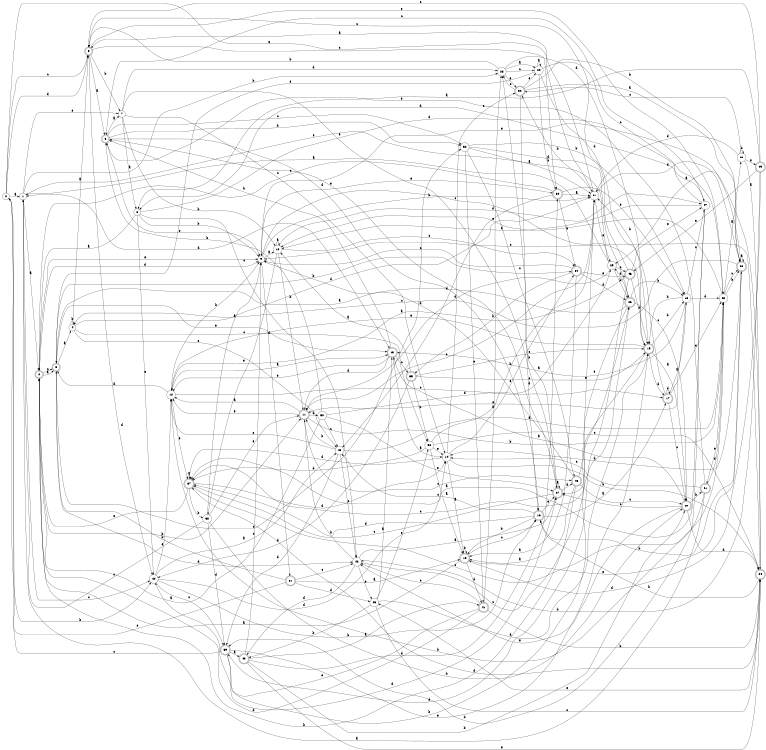 digraph n43_9 {
__start0 [label="" shape="none"];

rankdir=LR;
size="8,5";

s0 [style="filled", color="black", fillcolor="white" shape="circle", label="0"];
s1 [style="filled", color="black", fillcolor="white" shape="circle", label="1"];
s2 [style="rounded,filled", color="black", fillcolor="white" shape="doublecircle", label="2"];
s3 [style="rounded,filled", color="black", fillcolor="white" shape="doublecircle", label="3"];
s4 [style="filled", color="black", fillcolor="white" shape="circle", label="4"];
s5 [style="rounded,filled", color="black", fillcolor="white" shape="doublecircle", label="5"];
s6 [style="rounded,filled", color="black", fillcolor="white" shape="doublecircle", label="6"];
s7 [style="filled", color="black", fillcolor="white" shape="circle", label="7"];
s8 [style="filled", color="black", fillcolor="white" shape="circle", label="8"];
s9 [style="filled", color="black", fillcolor="white" shape="circle", label="9"];
s10 [style="filled", color="black", fillcolor="white" shape="circle", label="10"];
s11 [style="rounded,filled", color="black", fillcolor="white" shape="doublecircle", label="11"];
s12 [style="filled", color="black", fillcolor="white" shape="circle", label="12"];
s13 [style="rounded,filled", color="black", fillcolor="white" shape="doublecircle", label="13"];
s14 [style="filled", color="black", fillcolor="white" shape="circle", label="14"];
s15 [style="rounded,filled", color="black", fillcolor="white" shape="doublecircle", label="15"];
s16 [style="rounded,filled", color="black", fillcolor="white" shape="doublecircle", label="16"];
s17 [style="rounded,filled", color="black", fillcolor="white" shape="doublecircle", label="17"];
s18 [style="filled", color="black", fillcolor="white" shape="circle", label="18"];
s19 [style="rounded,filled", color="black", fillcolor="white" shape="doublecircle", label="19"];
s20 [style="rounded,filled", color="black", fillcolor="white" shape="doublecircle", label="20"];
s21 [style="rounded,filled", color="black", fillcolor="white" shape="doublecircle", label="21"];
s22 [style="filled", color="black", fillcolor="white" shape="circle", label="22"];
s23 [style="filled", color="black", fillcolor="white" shape="circle", label="23"];
s24 [style="rounded,filled", color="black", fillcolor="white" shape="doublecircle", label="24"];
s25 [style="filled", color="black", fillcolor="white" shape="circle", label="25"];
s26 [style="rounded,filled", color="black", fillcolor="white" shape="doublecircle", label="26"];
s27 [style="rounded,filled", color="black", fillcolor="white" shape="doublecircle", label="27"];
s28 [style="filled", color="black", fillcolor="white" shape="circle", label="28"];
s29 [style="filled", color="black", fillcolor="white" shape="circle", label="29"];
s30 [style="rounded,filled", color="black", fillcolor="white" shape="doublecircle", label="30"];
s31 [style="filled", color="black", fillcolor="white" shape="circle", label="31"];
s32 [style="rounded,filled", color="black", fillcolor="white" shape="doublecircle", label="32"];
s33 [style="rounded,filled", color="black", fillcolor="white" shape="doublecircle", label="33"];
s34 [style="rounded,filled", color="black", fillcolor="white" shape="doublecircle", label="34"];
s35 [style="rounded,filled", color="black", fillcolor="white" shape="doublecircle", label="35"];
s36 [style="filled", color="black", fillcolor="white" shape="circle", label="36"];
s37 [style="rounded,filled", color="black", fillcolor="white" shape="doublecircle", label="37"];
s38 [style="filled", color="black", fillcolor="white" shape="circle", label="38"];
s39 [style="rounded,filled", color="black", fillcolor="white" shape="doublecircle", label="39"];
s40 [style="rounded,filled", color="black", fillcolor="white" shape="doublecircle", label="40"];
s41 [style="rounded,filled", color="black", fillcolor="white" shape="doublecircle", label="41"];
s42 [style="filled", color="black", fillcolor="white" shape="circle", label="42"];
s43 [style="filled", color="black", fillcolor="white" shape="circle", label="43"];
s44 [style="filled", color="black", fillcolor="white" shape="circle", label="44"];
s45 [style="filled", color="black", fillcolor="white" shape="circle", label="45"];
s46 [style="rounded,filled", color="black", fillcolor="white" shape="doublecircle", label="46"];
s47 [style="filled", color="black", fillcolor="white" shape="circle", label="47"];
s48 [style="rounded,filled", color="black", fillcolor="white" shape="doublecircle", label="48"];
s49 [style="rounded,filled", color="black", fillcolor="white" shape="doublecircle", label="49"];
s50 [style="filled", color="black", fillcolor="white" shape="circle", label="50"];
s51 [style="rounded,filled", color="black", fillcolor="white" shape="doublecircle", label="51"];
s52 [style="filled", color="black", fillcolor="white" shape="circle", label="52"];
s0 -> s1 [label="a"];
s0 -> s44 [label="b"];
s0 -> s5 [label="c"];
s0 -> s5 [label="d"];
s0 -> s30 [label="e"];
s1 -> s2 [label="a"];
s1 -> s28 [label="b"];
s1 -> s44 [label="c"];
s1 -> s13 [label="d"];
s1 -> s7 [label="e"];
s2 -> s3 [label="a"];
s2 -> s11 [label="b"];
s2 -> s3 [label="c"];
s2 -> s9 [label="d"];
s2 -> s9 [label="e"];
s3 -> s4 [label="a"];
s3 -> s34 [label="b"];
s3 -> s52 [label="c"];
s3 -> s42 [label="d"];
s3 -> s13 [label="e"];
s4 -> s5 [label="a"];
s4 -> s4 [label="b"];
s4 -> s36 [label="c"];
s4 -> s31 [label="d"];
s4 -> s45 [label="e"];
s5 -> s6 [label="a"];
s5 -> s7 [label="b"];
s5 -> s31 [label="c"];
s5 -> s44 [label="d"];
s5 -> s22 [label="e"];
s6 -> s7 [label="a"];
s6 -> s52 [label="b"];
s6 -> s52 [label="c"];
s6 -> s16 [label="d"];
s6 -> s9 [label="e"];
s7 -> s8 [label="a"];
s7 -> s10 [label="b"];
s7 -> s14 [label="c"];
s7 -> s28 [label="d"];
s7 -> s27 [label="e"];
s8 -> s2 [label="a"];
s8 -> s9 [label="b"];
s8 -> s42 [label="c"];
s8 -> s22 [label="d"];
s8 -> s44 [label="e"];
s9 -> s10 [label="a"];
s9 -> s31 [label="b"];
s9 -> s19 [label="c"];
s9 -> s51 [label="d"];
s9 -> s30 [label="e"];
s10 -> s10 [label="a"];
s10 -> s11 [label="b"];
s10 -> s34 [label="c"];
s10 -> s47 [label="d"];
s10 -> s38 [label="e"];
s11 -> s12 [label="a"];
s11 -> s22 [label="b"];
s11 -> s48 [label="c"];
s11 -> s50 [label="d"];
s11 -> s12 [label="e"];
s12 -> s13 [label="a"];
s12 -> s9 [label="b"];
s12 -> s17 [label="c"];
s12 -> s3 [label="d"];
s12 -> s37 [label="e"];
s13 -> s14 [label="a"];
s13 -> s6 [label="b"];
s13 -> s35 [label="c"];
s13 -> s11 [label="d"];
s13 -> s12 [label="e"];
s14 -> s15 [label="a"];
s14 -> s24 [label="b"];
s14 -> s32 [label="c"];
s14 -> s37 [label="d"];
s14 -> s34 [label="e"];
s15 -> s2 [label="a"];
s15 -> s15 [label="b"];
s15 -> s16 [label="c"];
s15 -> s41 [label="d"];
s15 -> s33 [label="e"];
s16 -> s17 [label="a"];
s16 -> s15 [label="b"];
s16 -> s45 [label="c"];
s16 -> s37 [label="d"];
s16 -> s27 [label="e"];
s17 -> s18 [label="a"];
s17 -> s31 [label="b"];
s17 -> s20 [label="c"];
s17 -> s17 [label="d"];
s17 -> s22 [label="e"];
s18 -> s13 [label="a"];
s18 -> s19 [label="b"];
s18 -> s47 [label="c"];
s18 -> s22 [label="d"];
s18 -> s11 [label="e"];
s19 -> s20 [label="a"];
s19 -> s18 [label="b"];
s19 -> s37 [label="c"];
s19 -> s17 [label="d"];
s19 -> s12 [label="e"];
s20 -> s13 [label="a"];
s20 -> s21 [label="b"];
s20 -> s27 [label="c"];
s20 -> s24 [label="d"];
s20 -> s42 [label="e"];
s21 -> s1 [label="a"];
s21 -> s12 [label="b"];
s21 -> s14 [label="c"];
s21 -> s22 [label="d"];
s21 -> s6 [label="e"];
s22 -> s23 [label="a"];
s22 -> s33 [label="b"];
s22 -> s33 [label="c"];
s22 -> s10 [label="d"];
s22 -> s21 [label="e"];
s23 -> s24 [label="a"];
s23 -> s23 [label="b"];
s23 -> s32 [label="c"];
s23 -> s31 [label="d"];
s23 -> s49 [label="e"];
s24 -> s25 [label="a"];
s24 -> s16 [label="b"];
s24 -> s9 [label="c"];
s24 -> s37 [label="d"];
s24 -> s43 [label="e"];
s25 -> s1 [label="a"];
s25 -> s26 [label="b"];
s25 -> s46 [label="c"];
s25 -> s11 [label="d"];
s25 -> s1 [label="e"];
s26 -> s3 [label="a"];
s26 -> s18 [label="b"];
s26 -> s20 [label="c"];
s26 -> s25 [label="d"];
s26 -> s27 [label="e"];
s27 -> s27 [label="a"];
s27 -> s28 [label="b"];
s27 -> s37 [label="c"];
s27 -> s48 [label="d"];
s27 -> s6 [label="e"];
s28 -> s29 [label="a"];
s28 -> s5 [label="b"];
s28 -> s29 [label="c"];
s28 -> s19 [label="d"];
s28 -> s32 [label="e"];
s29 -> s29 [label="a"];
s29 -> s30 [label="b"];
s29 -> s47 [label="c"];
s29 -> s19 [label="d"];
s29 -> s3 [label="e"];
s30 -> s31 [label="a"];
s30 -> s34 [label="b"];
s30 -> s2 [label="c"];
s30 -> s45 [label="d"];
s30 -> s18 [label="e"];
s31 -> s5 [label="a"];
s31 -> s32 [label="b"];
s31 -> s11 [label="c"];
s31 -> s33 [label="d"];
s31 -> s25 [label="e"];
s32 -> s33 [label="a"];
s32 -> s33 [label="b"];
s32 -> s28 [label="c"];
s32 -> s16 [label="d"];
s32 -> s29 [label="e"];
s33 -> s33 [label="a"];
s33 -> s16 [label="b"];
s33 -> s4 [label="c"];
s33 -> s14 [label="d"];
s33 -> s9 [label="e"];
s34 -> s15 [label="a"];
s34 -> s35 [label="b"];
s34 -> s9 [label="c"];
s34 -> s26 [label="d"];
s34 -> s46 [label="e"];
s35 -> s10 [label="a"];
s35 -> s36 [label="b"];
s35 -> s19 [label="c"];
s35 -> s44 [label="d"];
s35 -> s19 [label="e"];
s36 -> s15 [label="a"];
s36 -> s31 [label="b"];
s36 -> s24 [label="c"];
s36 -> s37 [label="d"];
s36 -> s14 [label="e"];
s37 -> s37 [label="a"];
s37 -> s38 [label="b"];
s37 -> s22 [label="c"];
s37 -> s14 [label="d"];
s37 -> s2 [label="e"];
s38 -> s9 [label="a"];
s38 -> s20 [label="b"];
s38 -> s1 [label="c"];
s38 -> s39 [label="d"];
s38 -> s11 [label="e"];
s39 -> s40 [label="a"];
s39 -> s26 [label="b"];
s39 -> s0 [label="c"];
s39 -> s27 [label="d"];
s39 -> s19 [label="e"];
s40 -> s41 [label="a"];
s40 -> s20 [label="b"];
s40 -> s9 [label="c"];
s40 -> s30 [label="d"];
s40 -> s24 [label="e"];
s41 -> s28 [label="a"];
s41 -> s24 [label="b"];
s41 -> s42 [label="c"];
s41 -> s2 [label="d"];
s41 -> s44 [label="e"];
s42 -> s27 [label="a"];
s42 -> s11 [label="b"];
s42 -> s26 [label="c"];
s42 -> s40 [label="d"];
s42 -> s43 [label="e"];
s43 -> s13 [label="a"];
s43 -> s40 [label="b"];
s43 -> s24 [label="c"];
s43 -> s19 [label="d"];
s43 -> s36 [label="e"];
s44 -> s45 [label="a"];
s44 -> s16 [label="b"];
s44 -> s39 [label="c"];
s44 -> s14 [label="d"];
s44 -> s12 [label="e"];
s45 -> s22 [label="a"];
s45 -> s11 [label="b"];
s45 -> s42 [label="c"];
s45 -> s39 [label="d"];
s45 -> s12 [label="e"];
s46 -> s12 [label="a"];
s46 -> s19 [label="b"];
s46 -> s5 [label="c"];
s46 -> s39 [label="d"];
s46 -> s47 [label="e"];
s47 -> s37 [label="a"];
s47 -> s39 [label="b"];
s47 -> s6 [label="c"];
s47 -> s8 [label="d"];
s47 -> s10 [label="e"];
s48 -> s15 [label="a"];
s48 -> s2 [label="b"];
s48 -> s20 [label="c"];
s48 -> s9 [label="d"];
s48 -> s31 [label="e"];
s49 -> s8 [label="a"];
s49 -> s42 [label="b"];
s49 -> s5 [label="c"];
s49 -> s15 [label="d"];
s49 -> s46 [label="e"];
s50 -> s2 [label="a"];
s50 -> s6 [label="b"];
s50 -> s45 [label="c"];
s50 -> s25 [label="d"];
s50 -> s27 [label="e"];
s51 -> s15 [label="a"];
s51 -> s3 [label="b"];
s51 -> s42 [label="c"];
s51 -> s43 [label="d"];
s51 -> s0 [label="e"];
s52 -> s31 [label="a"];
s52 -> s18 [label="b"];
s52 -> s48 [label="c"];
s52 -> s26 [label="d"];
s52 -> s41 [label="e"];

}